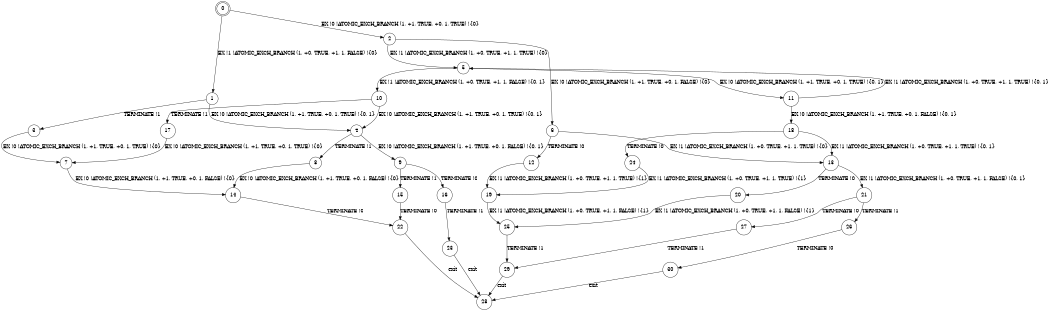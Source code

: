 digraph BCG {
size = "7, 10.5";
center = TRUE;
node [shape = circle];
0 [peripheries = 2];
0 -> 1 [label = "EX !1 !ATOMIC_EXCH_BRANCH (1, +0, TRUE, +1, 1, FALSE) !{0}"];
0 -> 2 [label = "EX !0 !ATOMIC_EXCH_BRANCH (1, +1, TRUE, +0, 1, TRUE) !{0}"];
1 -> 3 [label = "TERMINATE !1"];
1 -> 4 [label = "EX !0 !ATOMIC_EXCH_BRANCH (1, +1, TRUE, +0, 1, TRUE) !{0, 1}"];
2 -> 5 [label = "EX !1 !ATOMIC_EXCH_BRANCH (1, +0, TRUE, +1, 1, TRUE) !{0}"];
2 -> 6 [label = "EX !0 !ATOMIC_EXCH_BRANCH (1, +1, TRUE, +0, 1, FALSE) !{0}"];
3 -> 7 [label = "EX !0 !ATOMIC_EXCH_BRANCH (1, +1, TRUE, +0, 1, TRUE) !{0}"];
4 -> 8 [label = "TERMINATE !1"];
4 -> 9 [label = "EX !0 !ATOMIC_EXCH_BRANCH (1, +1, TRUE, +0, 1, FALSE) !{0, 1}"];
5 -> 10 [label = "EX !1 !ATOMIC_EXCH_BRANCH (1, +0, TRUE, +1, 1, FALSE) !{0, 1}"];
5 -> 11 [label = "EX !0 !ATOMIC_EXCH_BRANCH (1, +1, TRUE, +0, 1, TRUE) !{0, 1}"];
6 -> 12 [label = "TERMINATE !0"];
6 -> 13 [label = "EX !1 !ATOMIC_EXCH_BRANCH (1, +0, TRUE, +1, 1, TRUE) !{0}"];
7 -> 14 [label = "EX !0 !ATOMIC_EXCH_BRANCH (1, +1, TRUE, +0, 1, FALSE) !{0}"];
8 -> 14 [label = "EX !0 !ATOMIC_EXCH_BRANCH (1, +1, TRUE, +0, 1, FALSE) !{0}"];
9 -> 15 [label = "TERMINATE !1"];
9 -> 16 [label = "TERMINATE !0"];
10 -> 17 [label = "TERMINATE !1"];
10 -> 4 [label = "EX !0 !ATOMIC_EXCH_BRANCH (1, +1, TRUE, +0, 1, TRUE) !{0, 1}"];
11 -> 5 [label = "EX !1 !ATOMIC_EXCH_BRANCH (1, +0, TRUE, +1, 1, TRUE) !{0, 1}"];
11 -> 18 [label = "EX !0 !ATOMIC_EXCH_BRANCH (1, +1, TRUE, +0, 1, FALSE) !{0, 1}"];
12 -> 19 [label = "EX !1 !ATOMIC_EXCH_BRANCH (1, +0, TRUE, +1, 1, TRUE) !{1}"];
13 -> 20 [label = "TERMINATE !0"];
13 -> 21 [label = "EX !1 !ATOMIC_EXCH_BRANCH (1, +0, TRUE, +1, 1, FALSE) !{0, 1}"];
14 -> 22 [label = "TERMINATE !0"];
15 -> 22 [label = "TERMINATE !0"];
16 -> 23 [label = "TERMINATE !1"];
17 -> 7 [label = "EX !0 !ATOMIC_EXCH_BRANCH (1, +1, TRUE, +0, 1, TRUE) !{0}"];
18 -> 24 [label = "TERMINATE !0"];
18 -> 13 [label = "EX !1 !ATOMIC_EXCH_BRANCH (1, +0, TRUE, +1, 1, TRUE) !{0, 1}"];
19 -> 25 [label = "EX !1 !ATOMIC_EXCH_BRANCH (1, +0, TRUE, +1, 1, FALSE) !{1}"];
20 -> 25 [label = "EX !1 !ATOMIC_EXCH_BRANCH (1, +0, TRUE, +1, 1, FALSE) !{1}"];
21 -> 26 [label = "TERMINATE !1"];
21 -> 27 [label = "TERMINATE !0"];
22 -> 28 [label = "exit"];
23 -> 28 [label = "exit"];
24 -> 19 [label = "EX !1 !ATOMIC_EXCH_BRANCH (1, +0, TRUE, +1, 1, TRUE) !{1}"];
25 -> 29 [label = "TERMINATE !1"];
26 -> 30 [label = "TERMINATE !0"];
27 -> 29 [label = "TERMINATE !1"];
29 -> 28 [label = "exit"];
30 -> 28 [label = "exit"];
}

